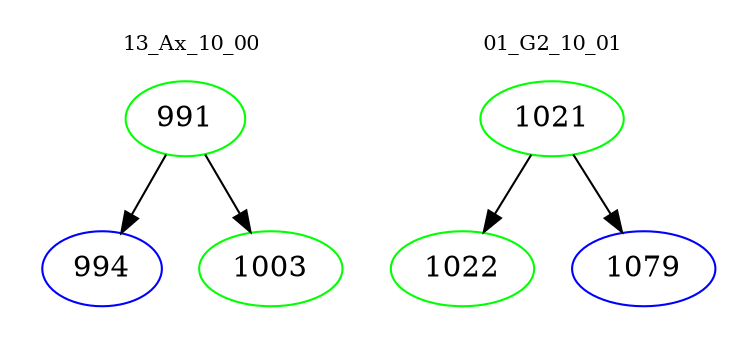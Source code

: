 digraph{
subgraph cluster_0 {
color = white
label = "13_Ax_10_00";
fontsize=10;
T0_991 [label="991", color="green"]
T0_991 -> T0_994 [color="black"]
T0_994 [label="994", color="blue"]
T0_991 -> T0_1003 [color="black"]
T0_1003 [label="1003", color="green"]
}
subgraph cluster_1 {
color = white
label = "01_G2_10_01";
fontsize=10;
T1_1021 [label="1021", color="green"]
T1_1021 -> T1_1022 [color="black"]
T1_1022 [label="1022", color="green"]
T1_1021 -> T1_1079 [color="black"]
T1_1079 [label="1079", color="blue"]
}
}
